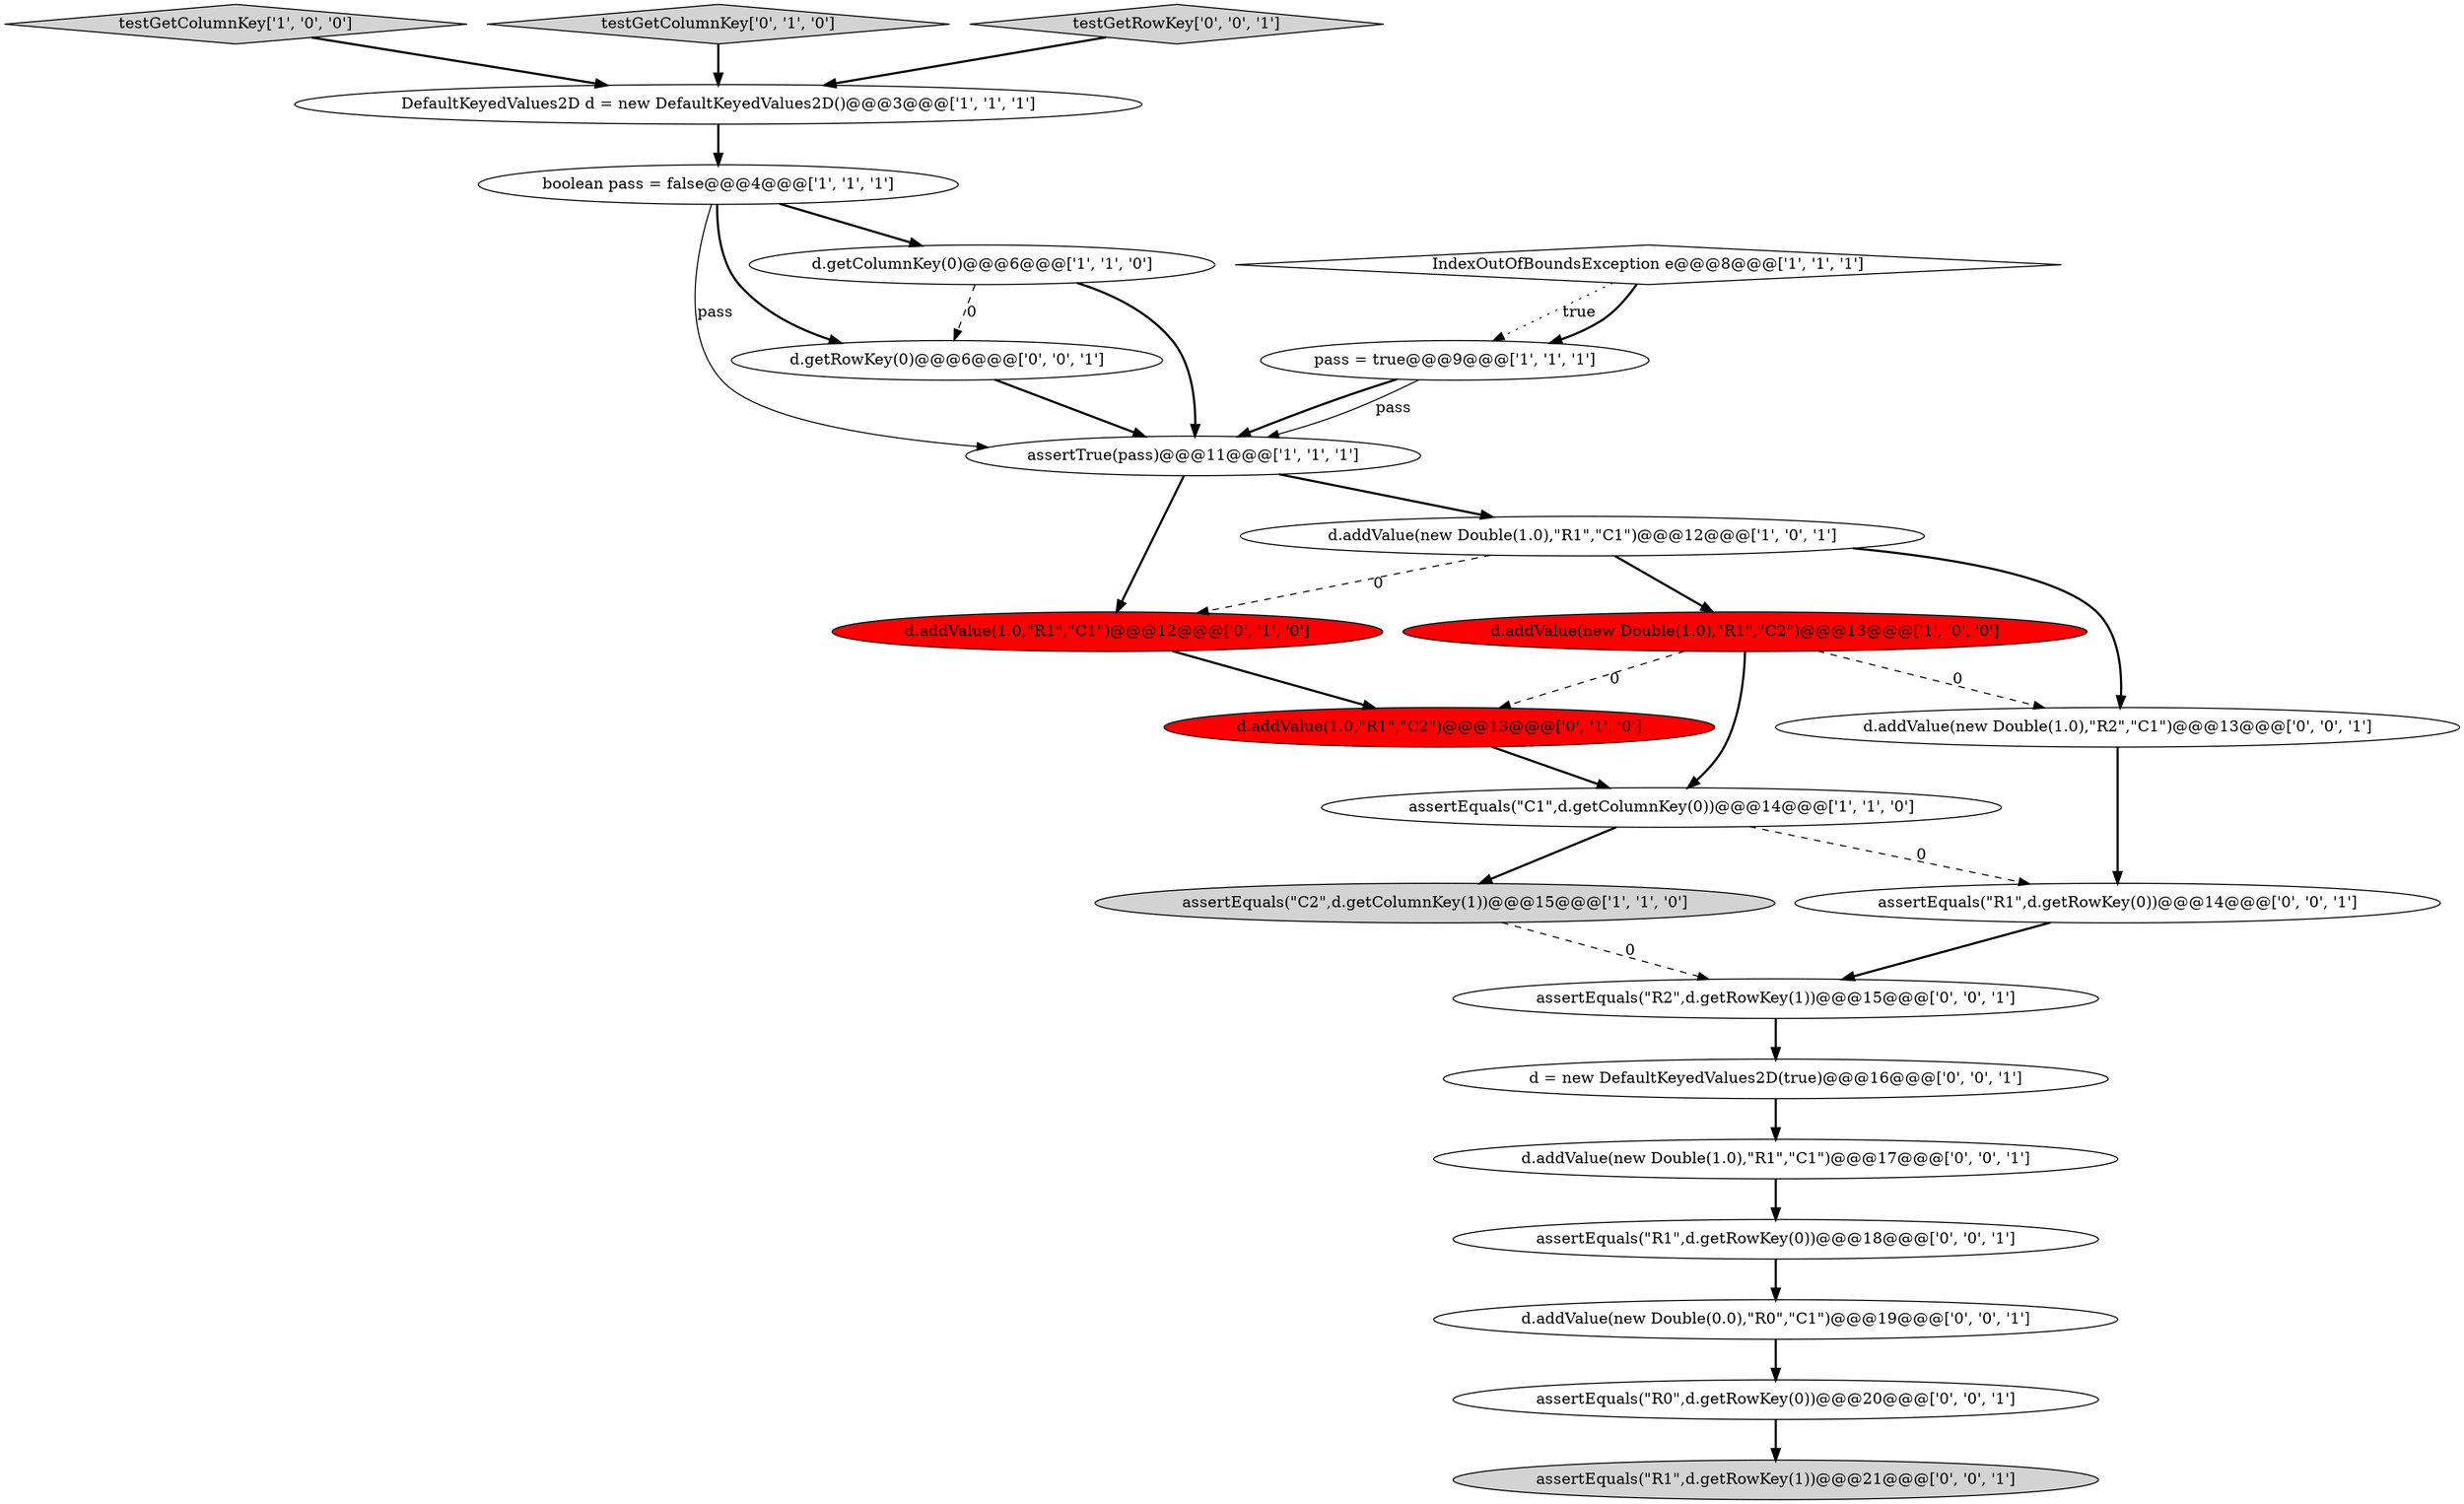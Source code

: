 digraph {
16 [style = filled, label = "assertEquals(\"R0\",d.getRowKey(0))@@@20@@@['0', '0', '1']", fillcolor = white, shape = ellipse image = "AAA0AAABBB3BBB"];
23 [style = filled, label = "d = new DefaultKeyedValues2D(true)@@@16@@@['0', '0', '1']", fillcolor = white, shape = ellipse image = "AAA0AAABBB3BBB"];
1 [style = filled, label = "testGetColumnKey['1', '0', '0']", fillcolor = lightgray, shape = diamond image = "AAA0AAABBB1BBB"];
2 [style = filled, label = "d.addValue(new Double(1.0),\"R1\",\"C2\")@@@13@@@['1', '0', '0']", fillcolor = red, shape = ellipse image = "AAA1AAABBB1BBB"];
11 [style = filled, label = "d.addValue(1.0,\"R1\",\"C2\")@@@13@@@['0', '1', '0']", fillcolor = red, shape = ellipse image = "AAA1AAABBB2BBB"];
0 [style = filled, label = "DefaultKeyedValues2D d = new DefaultKeyedValues2D()@@@3@@@['1', '1', '1']", fillcolor = white, shape = ellipse image = "AAA0AAABBB1BBB"];
9 [style = filled, label = "d.addValue(new Double(1.0),\"R1\",\"C1\")@@@12@@@['1', '0', '1']", fillcolor = white, shape = ellipse image = "AAA0AAABBB1BBB"];
12 [style = filled, label = "testGetColumnKey['0', '1', '0']", fillcolor = lightgray, shape = diamond image = "AAA0AAABBB2BBB"];
17 [style = filled, label = "testGetRowKey['0', '0', '1']", fillcolor = lightgray, shape = diamond image = "AAA0AAABBB3BBB"];
19 [style = filled, label = "d.addValue(new Double(1.0),\"R2\",\"C1\")@@@13@@@['0', '0', '1']", fillcolor = white, shape = ellipse image = "AAA0AAABBB3BBB"];
24 [style = filled, label = "assertEquals(\"R1\",d.getRowKey(0))@@@14@@@['0', '0', '1']", fillcolor = white, shape = ellipse image = "AAA0AAABBB3BBB"];
20 [style = filled, label = "d.addValue(new Double(1.0),\"R1\",\"C1\")@@@17@@@['0', '0', '1']", fillcolor = white, shape = ellipse image = "AAA0AAABBB3BBB"];
4 [style = filled, label = "IndexOutOfBoundsException e@@@8@@@['1', '1', '1']", fillcolor = white, shape = diamond image = "AAA0AAABBB1BBB"];
10 [style = filled, label = "assertEquals(\"C1\",d.getColumnKey(0))@@@14@@@['1', '1', '0']", fillcolor = white, shape = ellipse image = "AAA0AAABBB1BBB"];
8 [style = filled, label = "assertTrue(pass)@@@11@@@['1', '1', '1']", fillcolor = white, shape = ellipse image = "AAA0AAABBB1BBB"];
21 [style = filled, label = "d.addValue(new Double(0.0),\"R0\",\"C1\")@@@19@@@['0', '0', '1']", fillcolor = white, shape = ellipse image = "AAA0AAABBB3BBB"];
13 [style = filled, label = "d.addValue(1.0,\"R1\",\"C1\")@@@12@@@['0', '1', '0']", fillcolor = red, shape = ellipse image = "AAA1AAABBB2BBB"];
14 [style = filled, label = "d.getRowKey(0)@@@6@@@['0', '0', '1']", fillcolor = white, shape = ellipse image = "AAA0AAABBB3BBB"];
15 [style = filled, label = "assertEquals(\"R1\",d.getRowKey(1))@@@21@@@['0', '0', '1']", fillcolor = lightgray, shape = ellipse image = "AAA0AAABBB3BBB"];
18 [style = filled, label = "assertEquals(\"R2\",d.getRowKey(1))@@@15@@@['0', '0', '1']", fillcolor = white, shape = ellipse image = "AAA0AAABBB3BBB"];
6 [style = filled, label = "boolean pass = false@@@4@@@['1', '1', '1']", fillcolor = white, shape = ellipse image = "AAA0AAABBB1BBB"];
7 [style = filled, label = "pass = true@@@9@@@['1', '1', '1']", fillcolor = white, shape = ellipse image = "AAA0AAABBB1BBB"];
5 [style = filled, label = "d.getColumnKey(0)@@@6@@@['1', '1', '0']", fillcolor = white, shape = ellipse image = "AAA0AAABBB1BBB"];
22 [style = filled, label = "assertEquals(\"R1\",d.getRowKey(0))@@@18@@@['0', '0', '1']", fillcolor = white, shape = ellipse image = "AAA0AAABBB3BBB"];
3 [style = filled, label = "assertEquals(\"C2\",d.getColumnKey(1))@@@15@@@['1', '1', '0']", fillcolor = lightgray, shape = ellipse image = "AAA0AAABBB1BBB"];
16->15 [style = bold, label=""];
5->8 [style = bold, label=""];
23->20 [style = bold, label=""];
5->14 [style = dashed, label="0"];
2->19 [style = dashed, label="0"];
18->23 [style = bold, label=""];
0->6 [style = bold, label=""];
9->2 [style = bold, label=""];
3->18 [style = dashed, label="0"];
7->8 [style = solid, label="pass"];
22->21 [style = bold, label=""];
4->7 [style = dotted, label="true"];
10->3 [style = bold, label=""];
1->0 [style = bold, label=""];
7->8 [style = bold, label=""];
2->10 [style = bold, label=""];
12->0 [style = bold, label=""];
13->11 [style = bold, label=""];
24->18 [style = bold, label=""];
4->7 [style = bold, label=""];
20->22 [style = bold, label=""];
19->24 [style = bold, label=""];
6->14 [style = bold, label=""];
6->5 [style = bold, label=""];
17->0 [style = bold, label=""];
11->10 [style = bold, label=""];
9->13 [style = dashed, label="0"];
8->9 [style = bold, label=""];
21->16 [style = bold, label=""];
9->19 [style = bold, label=""];
2->11 [style = dashed, label="0"];
14->8 [style = bold, label=""];
10->24 [style = dashed, label="0"];
8->13 [style = bold, label=""];
6->8 [style = solid, label="pass"];
}
